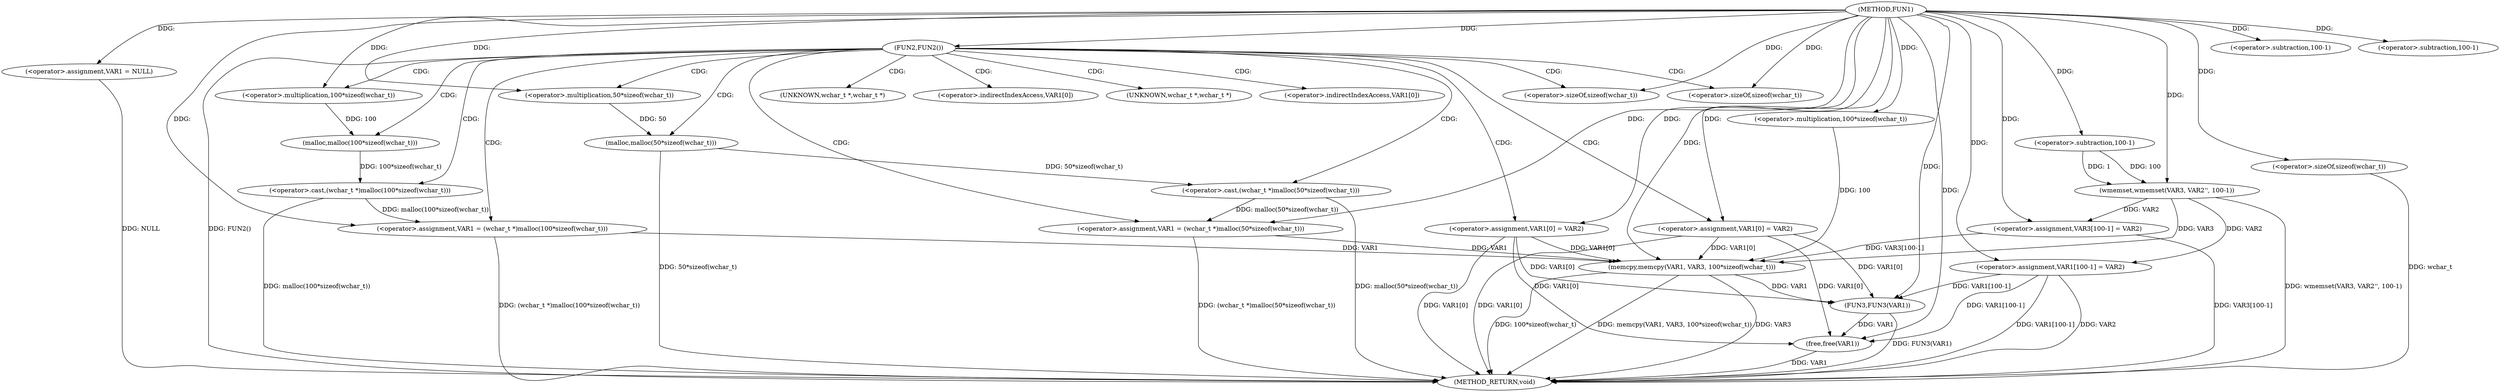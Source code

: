 digraph FUN1 {  
"1000100" [label = "(METHOD,FUN1)" ]
"1000172" [label = "(METHOD_RETURN,void)" ]
"1000103" [label = "(<operator>.assignment,VAR1 = NULL)" ]
"1000107" [label = "(FUN2,FUN2())" ]
"1000109" [label = "(<operator>.assignment,VAR1 = (wchar_t *)malloc(50*sizeof(wchar_t)))" ]
"1000111" [label = "(<operator>.cast,(wchar_t *)malloc(50*sizeof(wchar_t)))" ]
"1000113" [label = "(malloc,malloc(50*sizeof(wchar_t)))" ]
"1000114" [label = "(<operator>.multiplication,50*sizeof(wchar_t))" ]
"1000116" [label = "(<operator>.sizeOf,sizeof(wchar_t))" ]
"1000118" [label = "(<operator>.assignment,VAR1[0] = VAR2)" ]
"1000125" [label = "(<operator>.assignment,VAR1 = (wchar_t *)malloc(100*sizeof(wchar_t)))" ]
"1000127" [label = "(<operator>.cast,(wchar_t *)malloc(100*sizeof(wchar_t)))" ]
"1000129" [label = "(malloc,malloc(100*sizeof(wchar_t)))" ]
"1000130" [label = "(<operator>.multiplication,100*sizeof(wchar_t))" ]
"1000132" [label = "(<operator>.sizeOf,sizeof(wchar_t))" ]
"1000134" [label = "(<operator>.assignment,VAR1[0] = VAR2)" ]
"1000141" [label = "(wmemset,wmemset(VAR3, VAR2'', 100-1))" ]
"1000144" [label = "(<operator>.subtraction,100-1)" ]
"1000147" [label = "(<operator>.assignment,VAR3[100-1] = VAR2)" ]
"1000150" [label = "(<operator>.subtraction,100-1)" ]
"1000154" [label = "(memcpy,memcpy(VAR1, VAR3, 100*sizeof(wchar_t)))" ]
"1000157" [label = "(<operator>.multiplication,100*sizeof(wchar_t))" ]
"1000159" [label = "(<operator>.sizeOf,sizeof(wchar_t))" ]
"1000161" [label = "(<operator>.assignment,VAR1[100-1] = VAR2)" ]
"1000164" [label = "(<operator>.subtraction,100-1)" ]
"1000168" [label = "(FUN3,FUN3(VAR1))" ]
"1000170" [label = "(free,free(VAR1))" ]
"1000112" [label = "(UNKNOWN,wchar_t *,wchar_t *)" ]
"1000119" [label = "(<operator>.indirectIndexAccess,VAR1[0])" ]
"1000128" [label = "(UNKNOWN,wchar_t *,wchar_t *)" ]
"1000135" [label = "(<operator>.indirectIndexAccess,VAR1[0])" ]
  "1000107" -> "1000172"  [ label = "DDG: FUN2()"] 
  "1000154" -> "1000172"  [ label = "DDG: 100*sizeof(wchar_t)"] 
  "1000103" -> "1000172"  [ label = "DDG: NULL"] 
  "1000141" -> "1000172"  [ label = "DDG: wmemset(VAR3, VAR2'', 100-1)"] 
  "1000147" -> "1000172"  [ label = "DDG: VAR3[100-1]"] 
  "1000125" -> "1000172"  [ label = "DDG: (wchar_t *)malloc(100*sizeof(wchar_t))"] 
  "1000154" -> "1000172"  [ label = "DDG: memcpy(VAR1, VAR3, 100*sizeof(wchar_t))"] 
  "1000170" -> "1000172"  [ label = "DDG: VAR1"] 
  "1000154" -> "1000172"  [ label = "DDG: VAR3"] 
  "1000118" -> "1000172"  [ label = "DDG: VAR1[0]"] 
  "1000161" -> "1000172"  [ label = "DDG: VAR1[100-1]"] 
  "1000168" -> "1000172"  [ label = "DDG: FUN3(VAR1)"] 
  "1000113" -> "1000172"  [ label = "DDG: 50*sizeof(wchar_t)"] 
  "1000159" -> "1000172"  [ label = "DDG: wchar_t"] 
  "1000127" -> "1000172"  [ label = "DDG: malloc(100*sizeof(wchar_t))"] 
  "1000161" -> "1000172"  [ label = "DDG: VAR2"] 
  "1000134" -> "1000172"  [ label = "DDG: VAR1[0]"] 
  "1000111" -> "1000172"  [ label = "DDG: malloc(50*sizeof(wchar_t))"] 
  "1000109" -> "1000172"  [ label = "DDG: (wchar_t *)malloc(50*sizeof(wchar_t))"] 
  "1000100" -> "1000103"  [ label = "DDG: "] 
  "1000100" -> "1000107"  [ label = "DDG: "] 
  "1000111" -> "1000109"  [ label = "DDG: malloc(50*sizeof(wchar_t))"] 
  "1000100" -> "1000109"  [ label = "DDG: "] 
  "1000113" -> "1000111"  [ label = "DDG: 50*sizeof(wchar_t)"] 
  "1000114" -> "1000113"  [ label = "DDG: 50"] 
  "1000100" -> "1000114"  [ label = "DDG: "] 
  "1000100" -> "1000116"  [ label = "DDG: "] 
  "1000100" -> "1000118"  [ label = "DDG: "] 
  "1000127" -> "1000125"  [ label = "DDG: malloc(100*sizeof(wchar_t))"] 
  "1000100" -> "1000125"  [ label = "DDG: "] 
  "1000129" -> "1000127"  [ label = "DDG: 100*sizeof(wchar_t)"] 
  "1000130" -> "1000129"  [ label = "DDG: 100"] 
  "1000100" -> "1000130"  [ label = "DDG: "] 
  "1000100" -> "1000132"  [ label = "DDG: "] 
  "1000100" -> "1000134"  [ label = "DDG: "] 
  "1000100" -> "1000141"  [ label = "DDG: "] 
  "1000144" -> "1000141"  [ label = "DDG: 100"] 
  "1000144" -> "1000141"  [ label = "DDG: 1"] 
  "1000100" -> "1000144"  [ label = "DDG: "] 
  "1000141" -> "1000147"  [ label = "DDG: VAR2"] 
  "1000100" -> "1000147"  [ label = "DDG: "] 
  "1000100" -> "1000150"  [ label = "DDG: "] 
  "1000125" -> "1000154"  [ label = "DDG: VAR1"] 
  "1000118" -> "1000154"  [ label = "DDG: VAR1[0]"] 
  "1000134" -> "1000154"  [ label = "DDG: VAR1[0]"] 
  "1000109" -> "1000154"  [ label = "DDG: VAR1"] 
  "1000100" -> "1000154"  [ label = "DDG: "] 
  "1000141" -> "1000154"  [ label = "DDG: VAR3"] 
  "1000147" -> "1000154"  [ label = "DDG: VAR3[100-1]"] 
  "1000157" -> "1000154"  [ label = "DDG: 100"] 
  "1000100" -> "1000157"  [ label = "DDG: "] 
  "1000100" -> "1000159"  [ label = "DDG: "] 
  "1000100" -> "1000161"  [ label = "DDG: "] 
  "1000141" -> "1000161"  [ label = "DDG: VAR2"] 
  "1000100" -> "1000164"  [ label = "DDG: "] 
  "1000154" -> "1000168"  [ label = "DDG: VAR1"] 
  "1000134" -> "1000168"  [ label = "DDG: VAR1[0]"] 
  "1000118" -> "1000168"  [ label = "DDG: VAR1[0]"] 
  "1000161" -> "1000168"  [ label = "DDG: VAR1[100-1]"] 
  "1000100" -> "1000168"  [ label = "DDG: "] 
  "1000168" -> "1000170"  [ label = "DDG: VAR1"] 
  "1000134" -> "1000170"  [ label = "DDG: VAR1[0]"] 
  "1000118" -> "1000170"  [ label = "DDG: VAR1[0]"] 
  "1000161" -> "1000170"  [ label = "DDG: VAR1[100-1]"] 
  "1000100" -> "1000170"  [ label = "DDG: "] 
  "1000107" -> "1000112"  [ label = "CDG: "] 
  "1000107" -> "1000125"  [ label = "CDG: "] 
  "1000107" -> "1000116"  [ label = "CDG: "] 
  "1000107" -> "1000113"  [ label = "CDG: "] 
  "1000107" -> "1000127"  [ label = "CDG: "] 
  "1000107" -> "1000111"  [ label = "CDG: "] 
  "1000107" -> "1000132"  [ label = "CDG: "] 
  "1000107" -> "1000109"  [ label = "CDG: "] 
  "1000107" -> "1000128"  [ label = "CDG: "] 
  "1000107" -> "1000129"  [ label = "CDG: "] 
  "1000107" -> "1000119"  [ label = "CDG: "] 
  "1000107" -> "1000130"  [ label = "CDG: "] 
  "1000107" -> "1000135"  [ label = "CDG: "] 
  "1000107" -> "1000114"  [ label = "CDG: "] 
  "1000107" -> "1000118"  [ label = "CDG: "] 
  "1000107" -> "1000134"  [ label = "CDG: "] 
}
